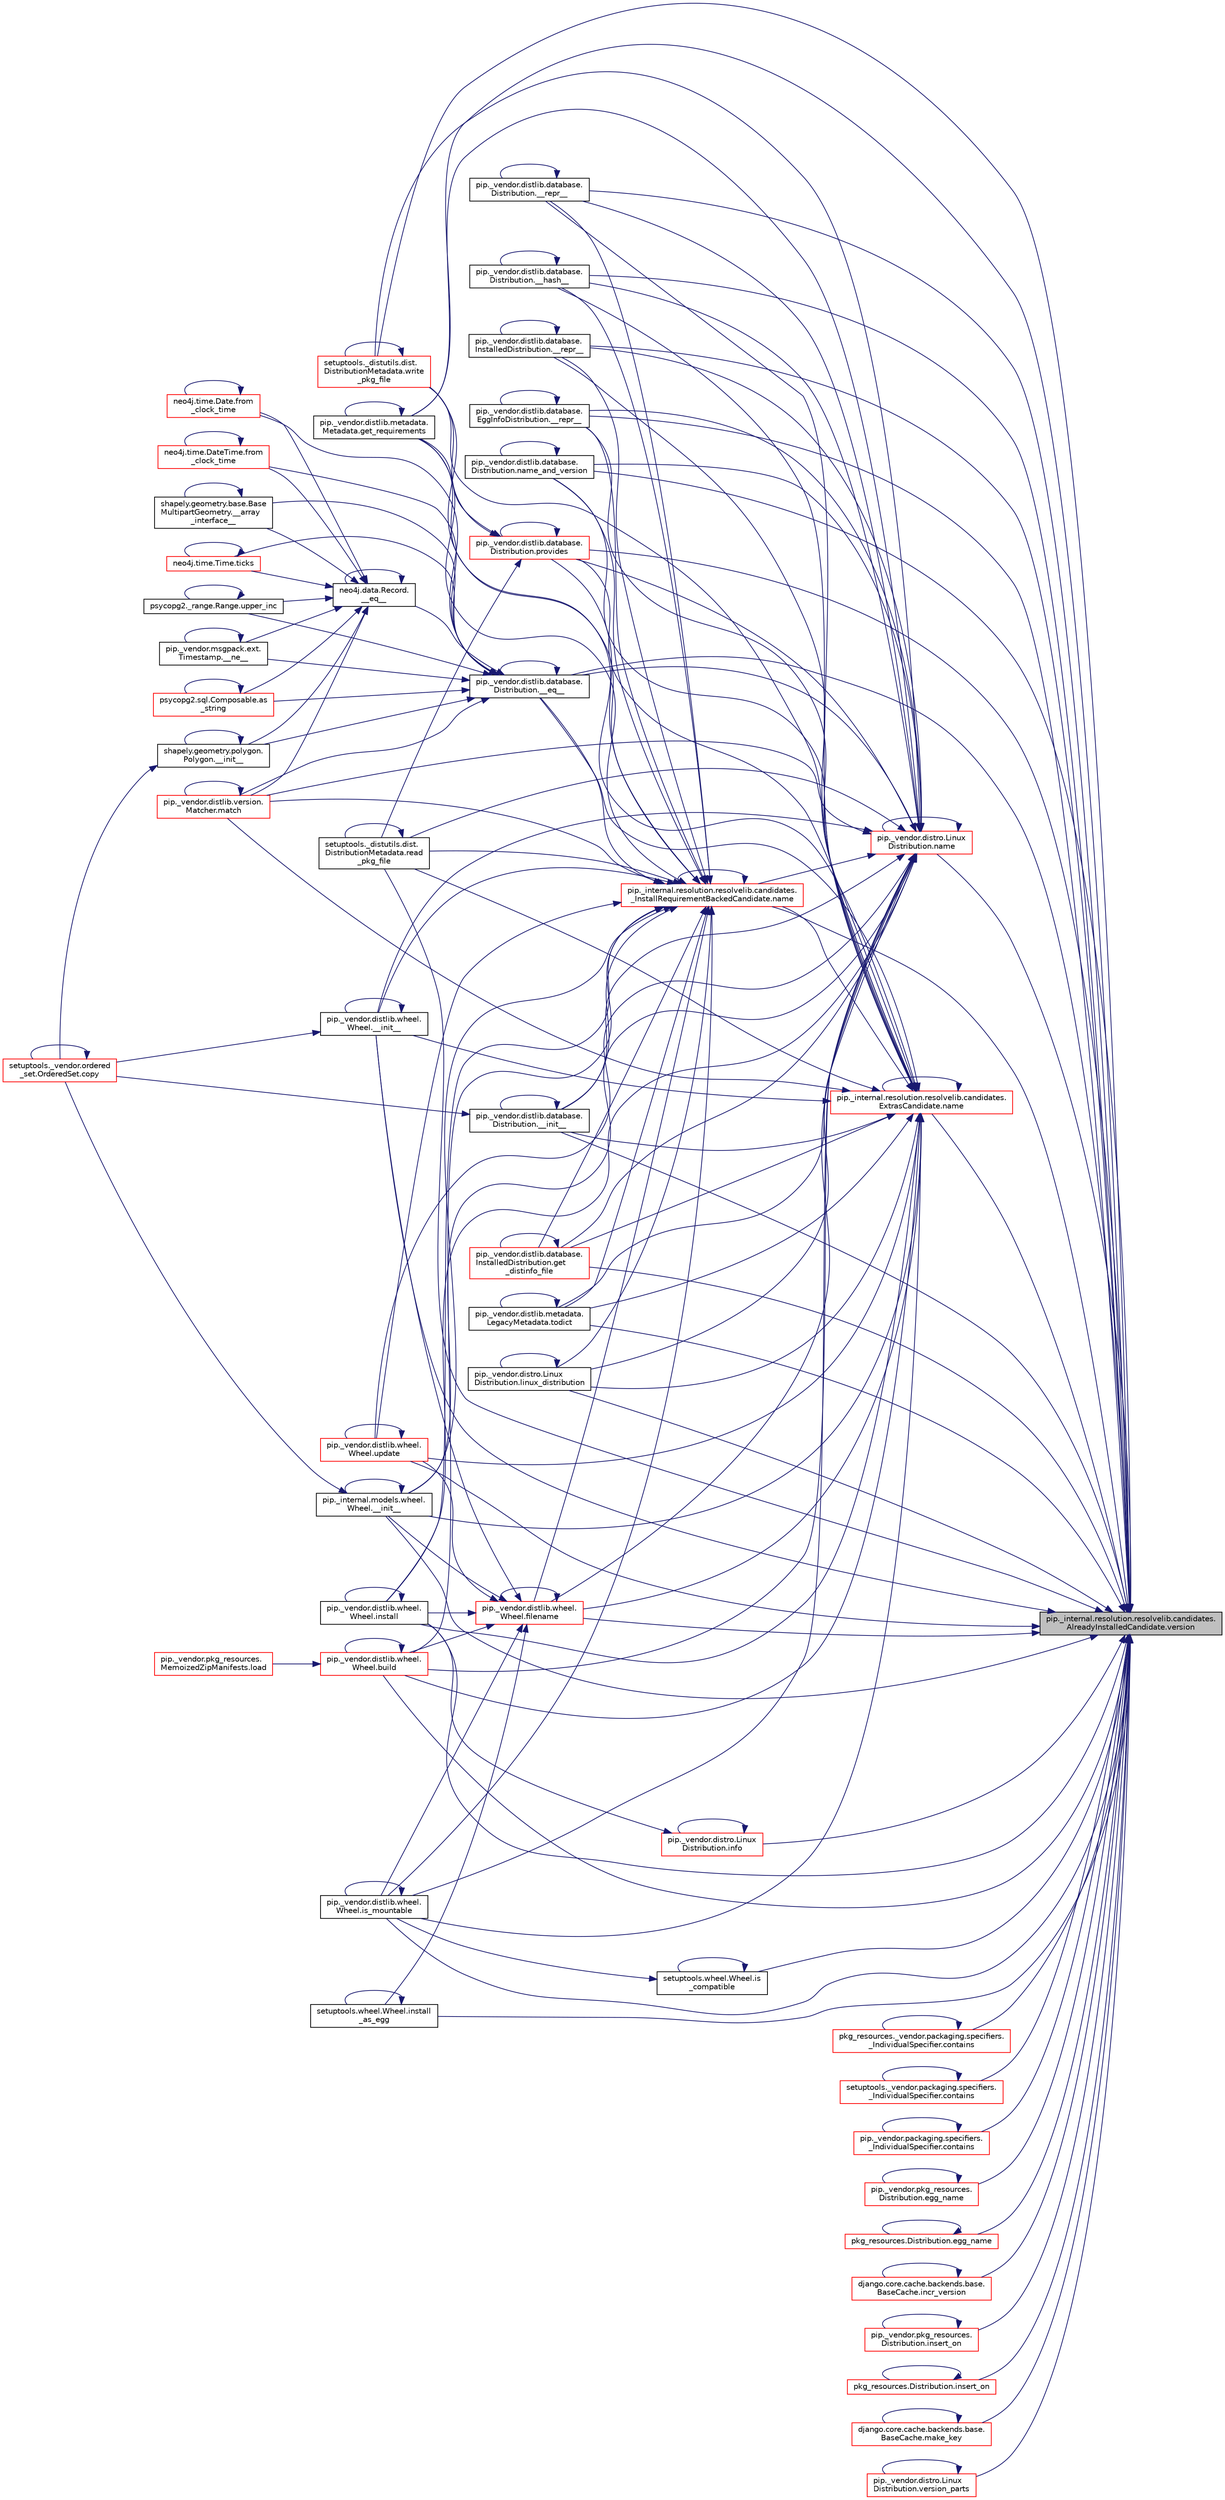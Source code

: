 digraph "pip._internal.resolution.resolvelib.candidates.AlreadyInstalledCandidate.version"
{
 // LATEX_PDF_SIZE
  edge [fontname="Helvetica",fontsize="10",labelfontname="Helvetica",labelfontsize="10"];
  node [fontname="Helvetica",fontsize="10",shape=record];
  rankdir="RL";
  Node1 [label="pip._internal.resolution.resolvelib.candidates.\lAlreadyInstalledCandidate.version",height=0.2,width=0.4,color="black", fillcolor="grey75", style="filled", fontcolor="black",tooltip=" "];
  Node1 -> Node2 [dir="back",color="midnightblue",fontsize="10",style="solid",fontname="Helvetica"];
  Node2 [label="pip._vendor.distlib.database.\lDistribution.__eq__",height=0.2,width=0.4,color="black", fillcolor="white", style="filled",URL="$d8/da9/classpip_1_1__vendor_1_1distlib_1_1database_1_1_distribution.html#adf6c18bb0fe48b0f4b4a5d0a309d5afd",tooltip=" "];
  Node2 -> Node3 [dir="back",color="midnightblue",fontsize="10",style="solid",fontname="Helvetica"];
  Node3 [label="shapely.geometry.base.Base\lMultipartGeometry.__array\l_interface__",height=0.2,width=0.4,color="black", fillcolor="white", style="filled",URL="$df/d4a/classshapely_1_1geometry_1_1base_1_1_base_multipart_geometry.html#aa57caf9f9556c733425dee5dc556ac05",tooltip=" "];
  Node3 -> Node3 [dir="back",color="midnightblue",fontsize="10",style="solid",fontname="Helvetica"];
  Node2 -> Node4 [dir="back",color="midnightblue",fontsize="10",style="solid",fontname="Helvetica"];
  Node4 [label="neo4j.data.Record.\l__eq__",height=0.2,width=0.4,color="black", fillcolor="white", style="filled",URL="$d8/da3/classneo4j_1_1data_1_1_record.html#a677599a593c35d675d8960d72462df9f",tooltip=" "];
  Node4 -> Node3 [dir="back",color="midnightblue",fontsize="10",style="solid",fontname="Helvetica"];
  Node4 -> Node4 [dir="back",color="midnightblue",fontsize="10",style="solid",fontname="Helvetica"];
  Node4 -> Node5 [dir="back",color="midnightblue",fontsize="10",style="solid",fontname="Helvetica"];
  Node5 [label="shapely.geometry.polygon.\lPolygon.__init__",height=0.2,width=0.4,color="black", fillcolor="white", style="filled",URL="$da/d80/classshapely_1_1geometry_1_1polygon_1_1_polygon.html#aa0b7892becd68ead1f110b5498c4e4be",tooltip=" "];
  Node5 -> Node5 [dir="back",color="midnightblue",fontsize="10",style="solid",fontname="Helvetica"];
  Node5 -> Node6 [dir="back",color="midnightblue",fontsize="10",style="solid",fontname="Helvetica"];
  Node6 [label="setuptools._vendor.ordered\l_set.OrderedSet.copy",height=0.2,width=0.4,color="red", fillcolor="white", style="filled",URL="$d0/d40/classsetuptools_1_1__vendor_1_1ordered__set_1_1_ordered_set.html#a84224c403039b9dac5d2794d85073053",tooltip=" "];
  Node6 -> Node6 [dir="back",color="midnightblue",fontsize="10",style="solid",fontname="Helvetica"];
  Node4 -> Node490 [dir="back",color="midnightblue",fontsize="10",style="solid",fontname="Helvetica"];
  Node490 [label="pip._vendor.msgpack.ext.\lTimestamp.__ne__",height=0.2,width=0.4,color="black", fillcolor="white", style="filled",URL="$d6/dd9/classpip_1_1__vendor_1_1msgpack_1_1ext_1_1_timestamp.html#a85bbfb0158c314f6747659d9d79fbc5f",tooltip=" "];
  Node490 -> Node490 [dir="back",color="midnightblue",fontsize="10",style="solid",fontname="Helvetica"];
  Node4 -> Node491 [dir="back",color="midnightblue",fontsize="10",style="solid",fontname="Helvetica"];
  Node491 [label="psycopg2.sql.Composable.as\l_string",height=0.2,width=0.4,color="red", fillcolor="white", style="filled",URL="$d8/d3d/classpsycopg2_1_1sql_1_1_composable.html#a77b13bb7380175e59facce7566dfb5f6",tooltip=" "];
  Node491 -> Node491 [dir="back",color="midnightblue",fontsize="10",style="solid",fontname="Helvetica"];
  Node4 -> Node200 [dir="back",color="midnightblue",fontsize="10",style="solid",fontname="Helvetica"];
  Node200 [label="neo4j.time.Date.from\l_clock_time",height=0.2,width=0.4,color="red", fillcolor="white", style="filled",URL="$d1/d6f/classneo4j_1_1time_1_1_date.html#a6e815a48a02a3f3d230e95d923cfb43b",tooltip=" "];
  Node200 -> Node200 [dir="back",color="midnightblue",fontsize="10",style="solid",fontname="Helvetica"];
  Node4 -> Node266 [dir="back",color="midnightblue",fontsize="10",style="solid",fontname="Helvetica"];
  Node266 [label="neo4j.time.DateTime.from\l_clock_time",height=0.2,width=0.4,color="red", fillcolor="white", style="filled",URL="$d4/dcd/classneo4j_1_1time_1_1_date_time.html#a12a2d4d1586b225b0a6156d4e6d4cc0c",tooltip=" "];
  Node266 -> Node266 [dir="back",color="midnightblue",fontsize="10",style="solid",fontname="Helvetica"];
  Node4 -> Node492 [dir="back",color="midnightblue",fontsize="10",style="solid",fontname="Helvetica"];
  Node492 [label="pip._vendor.distlib.version.\lMatcher.match",height=0.2,width=0.4,color="red", fillcolor="white", style="filled",URL="$d3/d6b/classpip_1_1__vendor_1_1distlib_1_1version_1_1_matcher.html#abab07ac81cd23c3863693a3986eca843",tooltip=" "];
  Node492 -> Node492 [dir="back",color="midnightblue",fontsize="10",style="solid",fontname="Helvetica"];
  Node4 -> Node267 [dir="back",color="midnightblue",fontsize="10",style="solid",fontname="Helvetica"];
  Node267 [label="neo4j.time.Time.ticks",height=0.2,width=0.4,color="red", fillcolor="white", style="filled",URL="$db/d2a/classneo4j_1_1time_1_1_time.html#af3cbc3ab118ea3f7c8aaee2cc13a89e1",tooltip=" "];
  Node267 -> Node267 [dir="back",color="midnightblue",fontsize="10",style="solid",fontname="Helvetica"];
  Node4 -> Node495 [dir="back",color="midnightblue",fontsize="10",style="solid",fontname="Helvetica"];
  Node495 [label="psycopg2._range.Range.upper_inc",height=0.2,width=0.4,color="black", fillcolor="white", style="filled",URL="$d0/dea/classpsycopg2_1_1__range_1_1_range.html#ab960d4f6c5956499e88d2b70b5043423",tooltip=" "];
  Node495 -> Node495 [dir="back",color="midnightblue",fontsize="10",style="solid",fontname="Helvetica"];
  Node2 -> Node2 [dir="back",color="midnightblue",fontsize="10",style="solid",fontname="Helvetica"];
  Node2 -> Node5 [dir="back",color="midnightblue",fontsize="10",style="solid",fontname="Helvetica"];
  Node2 -> Node490 [dir="back",color="midnightblue",fontsize="10",style="solid",fontname="Helvetica"];
  Node2 -> Node491 [dir="back",color="midnightblue",fontsize="10",style="solid",fontname="Helvetica"];
  Node2 -> Node200 [dir="back",color="midnightblue",fontsize="10",style="solid",fontname="Helvetica"];
  Node2 -> Node266 [dir="back",color="midnightblue",fontsize="10",style="solid",fontname="Helvetica"];
  Node2 -> Node492 [dir="back",color="midnightblue",fontsize="10",style="solid",fontname="Helvetica"];
  Node2 -> Node267 [dir="back",color="midnightblue",fontsize="10",style="solid",fontname="Helvetica"];
  Node2 -> Node495 [dir="back",color="midnightblue",fontsize="10",style="solid",fontname="Helvetica"];
  Node1 -> Node678 [dir="back",color="midnightblue",fontsize="10",style="solid",fontname="Helvetica"];
  Node678 [label="pip._vendor.distlib.database.\lDistribution.__hash__",height=0.2,width=0.4,color="black", fillcolor="white", style="filled",URL="$d8/da9/classpip_1_1__vendor_1_1distlib_1_1database_1_1_distribution.html#ad5de1f29a4c3937a0492ee9459c99f94",tooltip=" "];
  Node678 -> Node678 [dir="back",color="midnightblue",fontsize="10",style="solid",fontname="Helvetica"];
  Node1 -> Node679 [dir="back",color="midnightblue",fontsize="10",style="solid",fontname="Helvetica"];
  Node679 [label="pip._vendor.distlib.wheel.\lWheel.__init__",height=0.2,width=0.4,color="black", fillcolor="white", style="filled",URL="$d1/d0b/classpip_1_1__vendor_1_1distlib_1_1wheel_1_1_wheel.html#a0ad495b8abe6ed7e24962ef32daa48b2",tooltip=" "];
  Node679 -> Node679 [dir="back",color="midnightblue",fontsize="10",style="solid",fontname="Helvetica"];
  Node679 -> Node6 [dir="back",color="midnightblue",fontsize="10",style="solid",fontname="Helvetica"];
  Node1 -> Node680 [dir="back",color="midnightblue",fontsize="10",style="solid",fontname="Helvetica"];
  Node680 [label="pip._vendor.distlib.database.\lDistribution.__init__",height=0.2,width=0.4,color="black", fillcolor="white", style="filled",URL="$d8/da9/classpip_1_1__vendor_1_1distlib_1_1database_1_1_distribution.html#a124c19230779ed30c9a91fb547b54d4d",tooltip=" "];
  Node680 -> Node680 [dir="back",color="midnightblue",fontsize="10",style="solid",fontname="Helvetica"];
  Node680 -> Node6 [dir="back",color="midnightblue",fontsize="10",style="solid",fontname="Helvetica"];
  Node1 -> Node681 [dir="back",color="midnightblue",fontsize="10",style="solid",fontname="Helvetica"];
  Node681 [label="pip._internal.models.wheel.\lWheel.__init__",height=0.2,width=0.4,color="black", fillcolor="white", style="filled",URL="$df/da6/classpip_1_1__internal_1_1models_1_1wheel_1_1_wheel.html#ac2eca8a7853f7aba16347179aac7535a",tooltip=" "];
  Node681 -> Node681 [dir="back",color="midnightblue",fontsize="10",style="solid",fontname="Helvetica"];
  Node681 -> Node6 [dir="back",color="midnightblue",fontsize="10",style="solid",fontname="Helvetica"];
  Node1 -> Node682 [dir="back",color="midnightblue",fontsize="10",style="solid",fontname="Helvetica"];
  Node682 [label="pip._vendor.distlib.database.\lDistribution.__repr__",height=0.2,width=0.4,color="black", fillcolor="white", style="filled",URL="$d8/da9/classpip_1_1__vendor_1_1distlib_1_1database_1_1_distribution.html#af00ef8a7ccecfae5f9d83270abcece82",tooltip=" "];
  Node682 -> Node682 [dir="back",color="midnightblue",fontsize="10",style="solid",fontname="Helvetica"];
  Node1 -> Node683 [dir="back",color="midnightblue",fontsize="10",style="solid",fontname="Helvetica"];
  Node683 [label="pip._vendor.distlib.database.\lInstalledDistribution.__repr__",height=0.2,width=0.4,color="black", fillcolor="white", style="filled",URL="$d5/d3f/classpip_1_1__vendor_1_1distlib_1_1database_1_1_installed_distribution.html#a437ca097c31f9e2f6d84da428f56303d",tooltip=" "];
  Node683 -> Node683 [dir="back",color="midnightblue",fontsize="10",style="solid",fontname="Helvetica"];
  Node1 -> Node684 [dir="back",color="midnightblue",fontsize="10",style="solid",fontname="Helvetica"];
  Node684 [label="pip._vendor.distlib.database.\lEggInfoDistribution.__repr__",height=0.2,width=0.4,color="black", fillcolor="white", style="filled",URL="$d7/d4f/classpip_1_1__vendor_1_1distlib_1_1database_1_1_egg_info_distribution.html#aa86b5634260c5ab9efe7b3dd01b3c7e5",tooltip=" "];
  Node684 -> Node684 [dir="back",color="midnightblue",fontsize="10",style="solid",fontname="Helvetica"];
  Node1 -> Node685 [dir="back",color="midnightblue",fontsize="10",style="solid",fontname="Helvetica"];
  Node685 [label="pip._vendor.distlib.wheel.\lWheel.build",height=0.2,width=0.4,color="red", fillcolor="white", style="filled",URL="$d1/d0b/classpip_1_1__vendor_1_1distlib_1_1wheel_1_1_wheel.html#a0620c62c19f38ff205468e2bb575cb9c",tooltip=" "];
  Node685 -> Node685 [dir="back",color="midnightblue",fontsize="10",style="solid",fontname="Helvetica"];
  Node685 -> Node686 [dir="back",color="midnightblue",fontsize="10",style="solid",fontname="Helvetica"];
  Node686 [label="pip._vendor.pkg_resources.\lMemoizedZipManifests.load",height=0.2,width=0.4,color="red", fillcolor="white", style="filled",URL="$d4/d6f/classpip_1_1__vendor_1_1pkg__resources_1_1_memoized_zip_manifests.html#ab20afedc63633f10e121b813ee787de5",tooltip=" "];
  Node1 -> Node688 [dir="back",color="midnightblue",fontsize="10",style="solid",fontname="Helvetica"];
  Node688 [label="pkg_resources._vendor.packaging.specifiers.\l_IndividualSpecifier.contains",height=0.2,width=0.4,color="red", fillcolor="white", style="filled",URL="$d7/d3d/classpkg__resources_1_1__vendor_1_1packaging_1_1specifiers_1_1___individual_specifier.html#afc614431c7e139a948866248f6f01bb4",tooltip=" "];
  Node688 -> Node688 [dir="back",color="midnightblue",fontsize="10",style="solid",fontname="Helvetica"];
  Node1 -> Node711 [dir="back",color="midnightblue",fontsize="10",style="solid",fontname="Helvetica"];
  Node711 [label="setuptools._vendor.packaging.specifiers.\l_IndividualSpecifier.contains",height=0.2,width=0.4,color="red", fillcolor="white", style="filled",URL="$d2/dfa/classsetuptools_1_1__vendor_1_1packaging_1_1specifiers_1_1___individual_specifier.html#add310771a2fd25ae2670e7ed15c81160",tooltip=" "];
  Node711 -> Node711 [dir="back",color="midnightblue",fontsize="10",style="solid",fontname="Helvetica"];
  Node1 -> Node715 [dir="back",color="midnightblue",fontsize="10",style="solid",fontname="Helvetica"];
  Node715 [label="pip._vendor.packaging.specifiers.\l_IndividualSpecifier.contains",height=0.2,width=0.4,color="red", fillcolor="white", style="filled",URL="$d9/d98/classpip_1_1__vendor_1_1packaging_1_1specifiers_1_1___individual_specifier.html#a0225ec2329bc258c9ff7d62a4ad6dde5",tooltip=" "];
  Node715 -> Node715 [dir="back",color="midnightblue",fontsize="10",style="solid",fontname="Helvetica"];
  Node1 -> Node722 [dir="back",color="midnightblue",fontsize="10",style="solid",fontname="Helvetica"];
  Node722 [label="pip._vendor.pkg_resources.\lDistribution.egg_name",height=0.2,width=0.4,color="red", fillcolor="white", style="filled",URL="$d0/ddb/classpip_1_1__vendor_1_1pkg__resources_1_1_distribution.html#aa61d5600e0896e46b1708c4dcb9393f5",tooltip=" "];
  Node722 -> Node722 [dir="back",color="midnightblue",fontsize="10",style="solid",fontname="Helvetica"];
  Node1 -> Node736 [dir="back",color="midnightblue",fontsize="10",style="solid",fontname="Helvetica"];
  Node736 [label="pkg_resources.Distribution.egg_name",height=0.2,width=0.4,color="red", fillcolor="white", style="filled",URL="$d8/d25/classpkg__resources_1_1_distribution.html#a229d424f62d10b7e83bba3b3efe6dbbb",tooltip=" "];
  Node736 -> Node736 [dir="back",color="midnightblue",fontsize="10",style="solid",fontname="Helvetica"];
  Node1 -> Node737 [dir="back",color="midnightblue",fontsize="10",style="solid",fontname="Helvetica"];
  Node737 [label="pip._vendor.distlib.wheel.\lWheel.filename",height=0.2,width=0.4,color="red", fillcolor="white", style="filled",URL="$d1/d0b/classpip_1_1__vendor_1_1distlib_1_1wheel_1_1_wheel.html#a6110ed047c86b977e51a75f43323485e",tooltip=" "];
  Node737 -> Node679 [dir="back",color="midnightblue",fontsize="10",style="solid",fontname="Helvetica"];
  Node737 -> Node681 [dir="back",color="midnightblue",fontsize="10",style="solid",fontname="Helvetica"];
  Node737 -> Node685 [dir="back",color="midnightblue",fontsize="10",style="solid",fontname="Helvetica"];
  Node737 -> Node737 [dir="back",color="midnightblue",fontsize="10",style="solid",fontname="Helvetica"];
  Node737 -> Node739 [dir="back",color="midnightblue",fontsize="10",style="solid",fontname="Helvetica"];
  Node739 [label="pip._vendor.distlib.wheel.\lWheel.install",height=0.2,width=0.4,color="black", fillcolor="white", style="filled",URL="$d1/d0b/classpip_1_1__vendor_1_1distlib_1_1wheel_1_1_wheel.html#ab1ff84ba7378dd67f5758510eda70b69",tooltip=" "];
  Node739 -> Node739 [dir="back",color="midnightblue",fontsize="10",style="solid",fontname="Helvetica"];
  Node737 -> Node740 [dir="back",color="midnightblue",fontsize="10",style="solid",fontname="Helvetica"];
  Node740 [label="setuptools.wheel.Wheel.install\l_as_egg",height=0.2,width=0.4,color="black", fillcolor="white", style="filled",URL="$d8/de5/classsetuptools_1_1wheel_1_1_wheel.html#a4d5d8dcde757279d6509a1f9137e595d",tooltip=" "];
  Node740 -> Node740 [dir="back",color="midnightblue",fontsize="10",style="solid",fontname="Helvetica"];
  Node737 -> Node741 [dir="back",color="midnightblue",fontsize="10",style="solid",fontname="Helvetica"];
  Node741 [label="pip._vendor.distlib.wheel.\lWheel.is_mountable",height=0.2,width=0.4,color="black", fillcolor="white", style="filled",URL="$d1/d0b/classpip_1_1__vendor_1_1distlib_1_1wheel_1_1_wheel.html#ac425a3d38c3af5b9a05584d68db70f29",tooltip=" "];
  Node741 -> Node741 [dir="back",color="midnightblue",fontsize="10",style="solid",fontname="Helvetica"];
  Node737 -> Node745 [dir="back",color="midnightblue",fontsize="10",style="solid",fontname="Helvetica"];
  Node745 [label="pip._vendor.distlib.wheel.\lWheel.update",height=0.2,width=0.4,color="red", fillcolor="white", style="filled",URL="$d1/d0b/classpip_1_1__vendor_1_1distlib_1_1wheel_1_1_wheel.html#ac7e58a7d70d5ef6abd9102c379d88360",tooltip=" "];
  Node745 -> Node745 [dir="back",color="midnightblue",fontsize="10",style="solid",fontname="Helvetica"];
  Node1 -> Node746 [dir="back",color="midnightblue",fontsize="10",style="solid",fontname="Helvetica"];
  Node746 [label="pip._vendor.distlib.database.\lInstalledDistribution.get\l_distinfo_file",height=0.2,width=0.4,color="red", fillcolor="white", style="filled",URL="$d5/d3f/classpip_1_1__vendor_1_1distlib_1_1database_1_1_installed_distribution.html#ac17c694fe33794a2a93c022eae8919fc",tooltip=" "];
  Node746 -> Node746 [dir="back",color="midnightblue",fontsize="10",style="solid",fontname="Helvetica"];
  Node1 -> Node545 [dir="back",color="midnightblue",fontsize="10",style="solid",fontname="Helvetica"];
  Node545 [label="pip._vendor.distlib.metadata.\lMetadata.get_requirements",height=0.2,width=0.4,color="black", fillcolor="white", style="filled",URL="$d3/df6/classpip_1_1__vendor_1_1distlib_1_1metadata_1_1_metadata.html#a372528ac411fd419ac0f6ff4306e7290",tooltip=" "];
  Node545 -> Node545 [dir="back",color="midnightblue",fontsize="10",style="solid",fontname="Helvetica"];
  Node1 -> Node311 [dir="back",color="midnightblue",fontsize="10",style="solid",fontname="Helvetica"];
  Node311 [label="django.core.cache.backends.base.\lBaseCache.incr_version",height=0.2,width=0.4,color="red", fillcolor="white", style="filled",URL="$d0/d87/classdjango_1_1core_1_1cache_1_1backends_1_1base_1_1_base_cache.html#a7a826f8907f55918ab540fa8026aa927",tooltip=" "];
  Node311 -> Node311 [dir="back",color="midnightblue",fontsize="10",style="solid",fontname="Helvetica"];
  Node1 -> Node750 [dir="back",color="midnightblue",fontsize="10",style="solid",fontname="Helvetica"];
  Node750 [label="pip._vendor.distro.Linux\lDistribution.info",height=0.2,width=0.4,color="red", fillcolor="white", style="filled",URL="$db/dc1/classpip_1_1__vendor_1_1distro_1_1_linux_distribution.html#a8d936e9ec6198181f15f5b1bf07f065d",tooltip=" "];
  Node750 -> Node750 [dir="back",color="midnightblue",fontsize="10",style="solid",fontname="Helvetica"];
  Node750 -> Node739 [dir="back",color="midnightblue",fontsize="10",style="solid",fontname="Helvetica"];
  Node1 -> Node977 [dir="back",color="midnightblue",fontsize="10",style="solid",fontname="Helvetica"];
  Node977 [label="pip._vendor.pkg_resources.\lDistribution.insert_on",height=0.2,width=0.4,color="red", fillcolor="white", style="filled",URL="$d0/ddb/classpip_1_1__vendor_1_1pkg__resources_1_1_distribution.html#aa808bc24580f0d7069eaaabaecf74b47",tooltip=" "];
  Node977 -> Node977 [dir="back",color="midnightblue",fontsize="10",style="solid",fontname="Helvetica"];
  Node1 -> Node980 [dir="back",color="midnightblue",fontsize="10",style="solid",fontname="Helvetica"];
  Node980 [label="pkg_resources.Distribution.insert_on",height=0.2,width=0.4,color="red", fillcolor="white", style="filled",URL="$d8/d25/classpkg__resources_1_1_distribution.html#a26864ad682f37623654f162a1d0a4c8b",tooltip=" "];
  Node980 -> Node980 [dir="back",color="midnightblue",fontsize="10",style="solid",fontname="Helvetica"];
  Node1 -> Node739 [dir="back",color="midnightblue",fontsize="10",style="solid",fontname="Helvetica"];
  Node1 -> Node740 [dir="back",color="midnightblue",fontsize="10",style="solid",fontname="Helvetica"];
  Node1 -> Node981 [dir="back",color="midnightblue",fontsize="10",style="solid",fontname="Helvetica"];
  Node981 [label="setuptools.wheel.Wheel.is\l_compatible",height=0.2,width=0.4,color="black", fillcolor="white", style="filled",URL="$d8/de5/classsetuptools_1_1wheel_1_1_wheel.html#aa3b52caa6023c95670ac3bdb3d730c2c",tooltip=" "];
  Node981 -> Node981 [dir="back",color="midnightblue",fontsize="10",style="solid",fontname="Helvetica"];
  Node981 -> Node741 [dir="back",color="midnightblue",fontsize="10",style="solid",fontname="Helvetica"];
  Node1 -> Node741 [dir="back",color="midnightblue",fontsize="10",style="solid",fontname="Helvetica"];
  Node1 -> Node766 [dir="back",color="midnightblue",fontsize="10",style="solid",fontname="Helvetica"];
  Node766 [label="pip._vendor.distro.Linux\lDistribution.linux_distribution",height=0.2,width=0.4,color="black", fillcolor="white", style="filled",URL="$db/dc1/classpip_1_1__vendor_1_1distro_1_1_linux_distribution.html#a9deb9d70ba82d370ba5fd4b1ac7473e6",tooltip=" "];
  Node766 -> Node766 [dir="back",color="midnightblue",fontsize="10",style="solid",fontname="Helvetica"];
  Node1 -> Node982 [dir="back",color="midnightblue",fontsize="10",style="solid",fontname="Helvetica"];
  Node982 [label="django.core.cache.backends.base.\lBaseCache.make_key",height=0.2,width=0.4,color="red", fillcolor="white", style="filled",URL="$d0/d87/classdjango_1_1core_1_1cache_1_1backends_1_1base_1_1_base_cache.html#a8913a325faa9ef7a0b057adf6ec6274e",tooltip=" "];
  Node982 -> Node982 [dir="back",color="midnightblue",fontsize="10",style="solid",fontname="Helvetica"];
  Node1 -> Node892 [dir="back",color="midnightblue",fontsize="10",style="solid",fontname="Helvetica"];
  Node892 [label="pip._internal.resolution.resolvelib.candidates.\l_InstallRequirementBackedCandidate.name",height=0.2,width=0.4,color="red", fillcolor="white", style="filled",URL="$dc/d03/classpip_1_1__internal_1_1resolution_1_1resolvelib_1_1candidates_1_1___install_requirement_backed_candidate.html#a1538a825241b855a4abf51d6bf616cde",tooltip=" "];
  Node892 -> Node2 [dir="back",color="midnightblue",fontsize="10",style="solid",fontname="Helvetica"];
  Node892 -> Node678 [dir="back",color="midnightblue",fontsize="10",style="solid",fontname="Helvetica"];
  Node892 -> Node679 [dir="back",color="midnightblue",fontsize="10",style="solid",fontname="Helvetica"];
  Node892 -> Node680 [dir="back",color="midnightblue",fontsize="10",style="solid",fontname="Helvetica"];
  Node892 -> Node681 [dir="back",color="midnightblue",fontsize="10",style="solid",fontname="Helvetica"];
  Node892 -> Node682 [dir="back",color="midnightblue",fontsize="10",style="solid",fontname="Helvetica"];
  Node892 -> Node683 [dir="back",color="midnightblue",fontsize="10",style="solid",fontname="Helvetica"];
  Node892 -> Node684 [dir="back",color="midnightblue",fontsize="10",style="solid",fontname="Helvetica"];
  Node892 -> Node685 [dir="back",color="midnightblue",fontsize="10",style="solid",fontname="Helvetica"];
  Node892 -> Node737 [dir="back",color="midnightblue",fontsize="10",style="solid",fontname="Helvetica"];
  Node892 -> Node746 [dir="back",color="midnightblue",fontsize="10",style="solid",fontname="Helvetica"];
  Node892 -> Node545 [dir="back",color="midnightblue",fontsize="10",style="solid",fontname="Helvetica"];
  Node892 -> Node739 [dir="back",color="midnightblue",fontsize="10",style="solid",fontname="Helvetica"];
  Node892 -> Node741 [dir="back",color="midnightblue",fontsize="10",style="solid",fontname="Helvetica"];
  Node892 -> Node766 [dir="back",color="midnightblue",fontsize="10",style="solid",fontname="Helvetica"];
  Node892 -> Node492 [dir="back",color="midnightblue",fontsize="10",style="solid",fontname="Helvetica"];
  Node892 -> Node892 [dir="back",color="midnightblue",fontsize="10",style="solid",fontname="Helvetica"];
  Node892 -> Node894 [dir="back",color="midnightblue",fontsize="10",style="solid",fontname="Helvetica"];
  Node894 [label="pip._vendor.distlib.database.\lDistribution.name_and_version",height=0.2,width=0.4,color="black", fillcolor="white", style="filled",URL="$d8/da9/classpip_1_1__vendor_1_1distlib_1_1database_1_1_distribution.html#ab210e50a47614e15e92095ff48494ecb",tooltip=" "];
  Node894 -> Node894 [dir="back",color="midnightblue",fontsize="10",style="solid",fontname="Helvetica"];
  Node892 -> Node896 [dir="back",color="midnightblue",fontsize="10",style="solid",fontname="Helvetica"];
  Node896 [label="pip._vendor.distlib.database.\lDistribution.provides",height=0.2,width=0.4,color="red", fillcolor="white", style="filled",URL="$d8/da9/classpip_1_1__vendor_1_1distlib_1_1database_1_1_distribution.html#ad0360a56aa60642fe4faaad96b04d31c",tooltip=" "];
  Node896 -> Node545 [dir="back",color="midnightblue",fontsize="10",style="solid",fontname="Helvetica"];
  Node896 -> Node896 [dir="back",color="midnightblue",fontsize="10",style="solid",fontname="Helvetica"];
  Node896 -> Node898 [dir="back",color="midnightblue",fontsize="10",style="solid",fontname="Helvetica"];
  Node898 [label="setuptools._distutils.dist.\lDistributionMetadata.read\l_pkg_file",height=0.2,width=0.4,color="black", fillcolor="white", style="filled",URL="$d9/d53/classsetuptools_1_1__distutils_1_1dist_1_1_distribution_metadata.html#accf5cd8961b4c252be35cca56dc483c8",tooltip=" "];
  Node898 -> Node898 [dir="back",color="midnightblue",fontsize="10",style="solid",fontname="Helvetica"];
  Node896 -> Node899 [dir="back",color="midnightblue",fontsize="10",style="solid",fontname="Helvetica"];
  Node899 [label="setuptools._distutils.dist.\lDistributionMetadata.write\l_pkg_file",height=0.2,width=0.4,color="red", fillcolor="white", style="filled",URL="$d9/d53/classsetuptools_1_1__distutils_1_1dist_1_1_distribution_metadata.html#a921d583635d0bc0574df79343e6ad60d",tooltip=" "];
  Node899 -> Node899 [dir="back",color="midnightblue",fontsize="10",style="solid",fontname="Helvetica"];
  Node892 -> Node898 [dir="back",color="midnightblue",fontsize="10",style="solid",fontname="Helvetica"];
  Node892 -> Node970 [dir="back",color="midnightblue",fontsize="10",style="solid",fontname="Helvetica"];
  Node970 [label="pip._vendor.distlib.metadata.\lLegacyMetadata.todict",height=0.2,width=0.4,color="black", fillcolor="white", style="filled",URL="$d3/dc5/classpip_1_1__vendor_1_1distlib_1_1metadata_1_1_legacy_metadata.html#a536602a48821bb0182c5425f86f1116d",tooltip=" "];
  Node970 -> Node970 [dir="back",color="midnightblue",fontsize="10",style="solid",fontname="Helvetica"];
  Node892 -> Node745 [dir="back",color="midnightblue",fontsize="10",style="solid",fontname="Helvetica"];
  Node892 -> Node899 [dir="back",color="midnightblue",fontsize="10",style="solid",fontname="Helvetica"];
  Node1 -> Node1029 [dir="back",color="midnightblue",fontsize="10",style="solid",fontname="Helvetica"];
  Node1029 [label="pip._internal.resolution.resolvelib.candidates.\lExtrasCandidate.name",height=0.2,width=0.4,color="red", fillcolor="white", style="filled",URL="$d8/df7/classpip_1_1__internal_1_1resolution_1_1resolvelib_1_1candidates_1_1_extras_candidate.html#a6e13b1ab724cd7af8b22cadb37352b31",tooltip=" "];
  Node1029 -> Node2 [dir="back",color="midnightblue",fontsize="10",style="solid",fontname="Helvetica"];
  Node1029 -> Node678 [dir="back",color="midnightblue",fontsize="10",style="solid",fontname="Helvetica"];
  Node1029 -> Node679 [dir="back",color="midnightblue",fontsize="10",style="solid",fontname="Helvetica"];
  Node1029 -> Node680 [dir="back",color="midnightblue",fontsize="10",style="solid",fontname="Helvetica"];
  Node1029 -> Node681 [dir="back",color="midnightblue",fontsize="10",style="solid",fontname="Helvetica"];
  Node1029 -> Node682 [dir="back",color="midnightblue",fontsize="10",style="solid",fontname="Helvetica"];
  Node1029 -> Node683 [dir="back",color="midnightblue",fontsize="10",style="solid",fontname="Helvetica"];
  Node1029 -> Node684 [dir="back",color="midnightblue",fontsize="10",style="solid",fontname="Helvetica"];
  Node1029 -> Node685 [dir="back",color="midnightblue",fontsize="10",style="solid",fontname="Helvetica"];
  Node1029 -> Node737 [dir="back",color="midnightblue",fontsize="10",style="solid",fontname="Helvetica"];
  Node1029 -> Node746 [dir="back",color="midnightblue",fontsize="10",style="solid",fontname="Helvetica"];
  Node1029 -> Node545 [dir="back",color="midnightblue",fontsize="10",style="solid",fontname="Helvetica"];
  Node1029 -> Node739 [dir="back",color="midnightblue",fontsize="10",style="solid",fontname="Helvetica"];
  Node1029 -> Node741 [dir="back",color="midnightblue",fontsize="10",style="solid",fontname="Helvetica"];
  Node1029 -> Node766 [dir="back",color="midnightblue",fontsize="10",style="solid",fontname="Helvetica"];
  Node1029 -> Node492 [dir="back",color="midnightblue",fontsize="10",style="solid",fontname="Helvetica"];
  Node1029 -> Node892 [dir="back",color="midnightblue",fontsize="10",style="solid",fontname="Helvetica"];
  Node1029 -> Node1029 [dir="back",color="midnightblue",fontsize="10",style="solid",fontname="Helvetica"];
  Node1029 -> Node894 [dir="back",color="midnightblue",fontsize="10",style="solid",fontname="Helvetica"];
  Node1029 -> Node896 [dir="back",color="midnightblue",fontsize="10",style="solid",fontname="Helvetica"];
  Node1029 -> Node898 [dir="back",color="midnightblue",fontsize="10",style="solid",fontname="Helvetica"];
  Node1029 -> Node970 [dir="back",color="midnightblue",fontsize="10",style="solid",fontname="Helvetica"];
  Node1029 -> Node745 [dir="back",color="midnightblue",fontsize="10",style="solid",fontname="Helvetica"];
  Node1029 -> Node899 [dir="back",color="midnightblue",fontsize="10",style="solid",fontname="Helvetica"];
  Node1 -> Node778 [dir="back",color="midnightblue",fontsize="10",style="solid",fontname="Helvetica"];
  Node778 [label="pip._vendor.distro.Linux\lDistribution.name",height=0.2,width=0.4,color="red", fillcolor="white", style="filled",URL="$db/dc1/classpip_1_1__vendor_1_1distro_1_1_linux_distribution.html#a7bbcbb9f1bf561b231f594b5bb251dbc",tooltip=" "];
  Node778 -> Node2 [dir="back",color="midnightblue",fontsize="10",style="solid",fontname="Helvetica"];
  Node778 -> Node678 [dir="back",color="midnightblue",fontsize="10",style="solid",fontname="Helvetica"];
  Node778 -> Node679 [dir="back",color="midnightblue",fontsize="10",style="solid",fontname="Helvetica"];
  Node778 -> Node680 [dir="back",color="midnightblue",fontsize="10",style="solid",fontname="Helvetica"];
  Node778 -> Node681 [dir="back",color="midnightblue",fontsize="10",style="solid",fontname="Helvetica"];
  Node778 -> Node682 [dir="back",color="midnightblue",fontsize="10",style="solid",fontname="Helvetica"];
  Node778 -> Node683 [dir="back",color="midnightblue",fontsize="10",style="solid",fontname="Helvetica"];
  Node778 -> Node684 [dir="back",color="midnightblue",fontsize="10",style="solid",fontname="Helvetica"];
  Node778 -> Node685 [dir="back",color="midnightblue",fontsize="10",style="solid",fontname="Helvetica"];
  Node778 -> Node737 [dir="back",color="midnightblue",fontsize="10",style="solid",fontname="Helvetica"];
  Node778 -> Node746 [dir="back",color="midnightblue",fontsize="10",style="solid",fontname="Helvetica"];
  Node778 -> Node545 [dir="back",color="midnightblue",fontsize="10",style="solid",fontname="Helvetica"];
  Node778 -> Node739 [dir="back",color="midnightblue",fontsize="10",style="solid",fontname="Helvetica"];
  Node778 -> Node741 [dir="back",color="midnightblue",fontsize="10",style="solid",fontname="Helvetica"];
  Node778 -> Node766 [dir="back",color="midnightblue",fontsize="10",style="solid",fontname="Helvetica"];
  Node778 -> Node492 [dir="back",color="midnightblue",fontsize="10",style="solid",fontname="Helvetica"];
  Node778 -> Node892 [dir="back",color="midnightblue",fontsize="10",style="solid",fontname="Helvetica"];
  Node778 -> Node778 [dir="back",color="midnightblue",fontsize="10",style="solid",fontname="Helvetica"];
  Node778 -> Node894 [dir="back",color="midnightblue",fontsize="10",style="solid",fontname="Helvetica"];
  Node778 -> Node896 [dir="back",color="midnightblue",fontsize="10",style="solid",fontname="Helvetica"];
  Node778 -> Node898 [dir="back",color="midnightblue",fontsize="10",style="solid",fontname="Helvetica"];
  Node778 -> Node970 [dir="back",color="midnightblue",fontsize="10",style="solid",fontname="Helvetica"];
  Node778 -> Node745 [dir="back",color="midnightblue",fontsize="10",style="solid",fontname="Helvetica"];
  Node778 -> Node899 [dir="back",color="midnightblue",fontsize="10",style="solid",fontname="Helvetica"];
  Node1 -> Node894 [dir="back",color="midnightblue",fontsize="10",style="solid",fontname="Helvetica"];
  Node1 -> Node896 [dir="back",color="midnightblue",fontsize="10",style="solid",fontname="Helvetica"];
  Node1 -> Node898 [dir="back",color="midnightblue",fontsize="10",style="solid",fontname="Helvetica"];
  Node1 -> Node970 [dir="back",color="midnightblue",fontsize="10",style="solid",fontname="Helvetica"];
  Node1 -> Node745 [dir="back",color="midnightblue",fontsize="10",style="solid",fontname="Helvetica"];
  Node1 -> Node1030 [dir="back",color="midnightblue",fontsize="10",style="solid",fontname="Helvetica"];
  Node1030 [label="pip._vendor.distro.Linux\lDistribution.version_parts",height=0.2,width=0.4,color="red", fillcolor="white", style="filled",URL="$db/dc1/classpip_1_1__vendor_1_1distro_1_1_linux_distribution.html#a75cf0bb28d95514dc96425ef8c192660",tooltip=" "];
  Node1030 -> Node1030 [dir="back",color="midnightblue",fontsize="10",style="solid",fontname="Helvetica"];
  Node1 -> Node899 [dir="back",color="midnightblue",fontsize="10",style="solid",fontname="Helvetica"];
}

